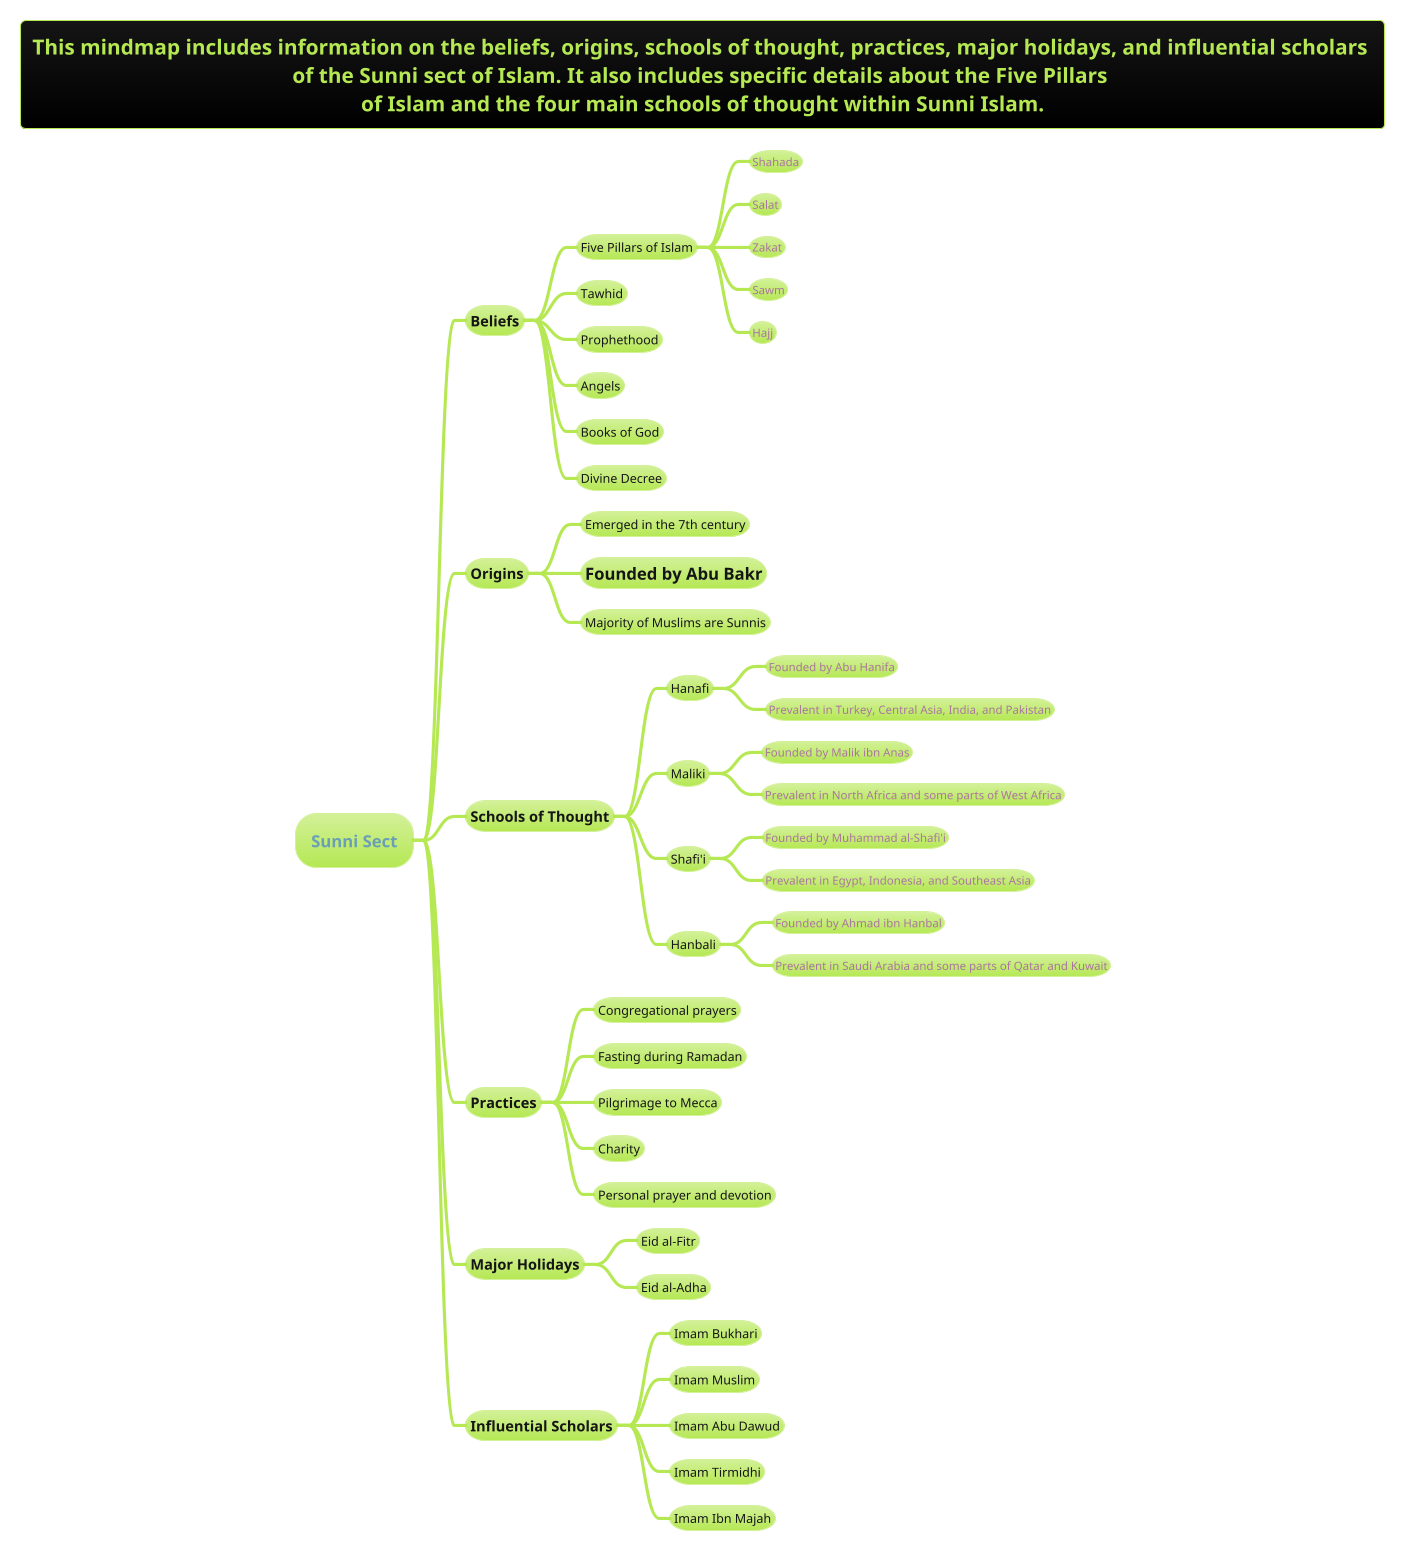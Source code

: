 @startmindmap

!theme hacker
title This mindmap includes information on the beliefs, origins, schools of thought, practices, major holidays, and influential scholars \nof the Sunni sect of Islam. It also includes specific details about the Five Pillars \nof Islam and the four main schools of thought within Sunni Islam.


* Sunni Sect
** Beliefs
*** Five Pillars of Islam
**** Shahada
**** Salat
**** Zakat
**** Sawm
**** Hajj
*** Tawhid
*** Prophethood
*** Angels
*** Books of God
*** Divine Decree
** Origins
*** Emerged in the 7th century
*** =Founded by Abu Bakr
*** Majority of Muslims are Sunnis
** **Schools of Thought**
*** Hanafi
**** Founded by Abu Hanifa
**** Prevalent in Turkey, Central Asia, India, and Pakistan
*** Maliki
**** Founded by Malik ibn Anas
**** Prevalent in North Africa and some parts of West Africa
*** Shafi'i
**** Founded by Muhammad al-Shafi'i
**** Prevalent in Egypt, Indonesia, and Southeast Asia
*** Hanbali
**** Founded by Ahmad ibn Hanbal
**** Prevalent in Saudi Arabia and some parts of Qatar and Kuwait
** Practices
*** Congregational prayers
*** Fasting during Ramadan
*** Pilgrimage to Mecca
*** Charity
*** Personal prayer and devotion
** Major Holidays
*** Eid al-Fitr
*** Eid al-Adha
** **Influential Scholars**
*** Imam Bukhari
*** Imam Muslim
*** Imam Abu Dawud
*** Imam Tirmidhi
*** Imam Ibn Majah
@endmindmap
